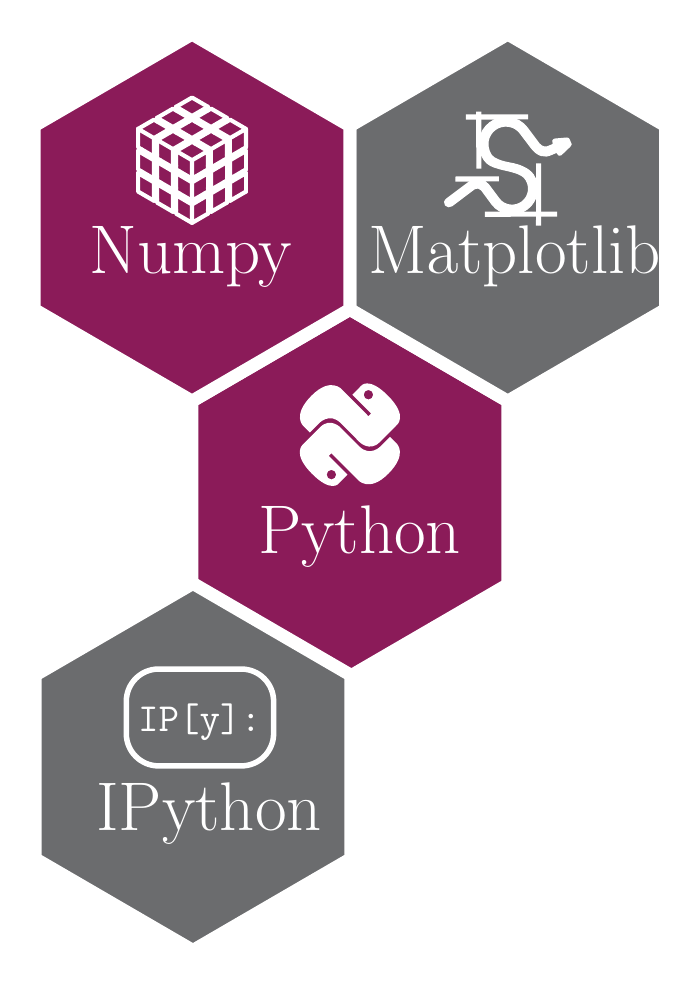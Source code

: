\begin{tikzpicture}[y=0.80pt, x=0.80pt, yscale=-1.0, xscale=1.0, inner sep=0pt, outer sep=0pt]
  \definecolor{red}{RGB}{221,42,43}
  \definecolor{green}{RGB}{132,184,24}
  \definecolor{blue}{RGB}{0,72,112}
  \definecolor{orange}{RGB}{192,128,64}
  \definecolor{gray}{RGB}{107,108,110}
  \definecolor{violet}{HTML}{8B1B59}
  \colorlet{blue}{violet}
  %% Python
  \path[draw=white,fill=blue,line join=miter,line cap=butt,miter
    limit=4.00,line width=4.663pt] (365.304,537.268) -- (365.304,454.387) --
    (436.619,412.947) -- (507.934,454.387) -- (507.934,537.268) --
    (436.619,578.708) -- cycle;
  \begin{scope}[cm={{0.581,0.0,0.0,0.585,(268.025,213.409)}}]
    \begin{scope}[cm={{0.931,0.0,0.0,0.931,(50.054,93.185)}},fill=white]
      \path[color=white,fill=white,nonzero rule,line width=0.800pt]
        (289.744,337.921) .. controls (273.389,321.566) and (267.318,329.68) ..
        (267.318,329.68) -- (259.989,337.046) -- (275.596,352.652) --
        (273.389,354.859) -- (251.583,333.053) .. controls (251.583,333.053) and
        (242.305,321.401) .. (225.803,337.902) .. controls (209.301,354.405) and
        (219.021,362.954) .. (219.021,362.954) -- (224.472,368.405) --
        (232.13,360.748) .. controls (232.13,360.748) and (240.97,351.319) ..
        (250.253,360.602) .. controls (259.535,369.884) and (265.732,376.081) ..
        (265.732,376.081) .. controls (265.732,376.081) and (274.288,384.918) ..
        (282.834,376.373) .. controls (291.38,367.827) and (296.964,362.243) ..
        (296.964,362.243) .. controls (296.964,362.243) and (306.835,355.012) ..
        (289.744,337.921) -- cycle(276.197,334.256) .. controls
        (277.75,335.809) and (277.75,338.319) .. (276.197,339.872) .. controls
        (274.644,341.424) and (272.134,341.424) .. (270.582,339.872) .. controls
        (269.029,338.319) and (269.029,335.809) .. (270.582,334.256) .. controls
        (272.134,332.703) and (274.644,332.703) .. (276.197,334.256) -- cycle;
      \path[color=white,fill=white,nonzero rule,line width=0.800pt]
        (226.12,402.473) .. controls (242.475,418.828) and (248.546,410.714) ..
        (248.546,410.714) -- (255.875,403.349) -- (240.269,387.742) --
        (242.475,385.536) -- (264.281,407.341) .. controls (264.281,407.341) and
        (273.559,418.994) .. (290.061,402.492) .. controls (306.563,385.99) and
        (296.844,377.44) .. (296.844,377.44) -- (291.392,371.989) --
        (283.735,379.647) .. controls (283.735,379.647) and (274.894,389.075) ..
        (265.611,379.792) .. controls (256.329,370.51) and (250.132,364.313) ..
        (250.132,364.313) .. controls (250.132,364.313) and (241.576,355.476) ..
        (233.03,364.021) .. controls (224.485,372.567) and (218.9,378.151) ..
        (218.9,378.151) .. controls (218.9,378.151) and (209.029,385.382) ..
        (226.12,402.473) -- cycle(239.667,406.138) .. controls
        (238.114,404.585) and (238.114,402.075) .. (239.667,400.522) .. controls
        (241.22,398.97) and (243.73,398.97) .. (245.282,400.522) .. controls
        (246.835,402.075) and (246.835,404.585) .. (245.282,406.138) .. controls
        (243.73,407.691) and (241.22,407.691) .. (239.667,406.138) -- cycle;
    \end{scope}
    \begin{scope}[xshift=-2cm]
      \path[white] (289.9,540.238) node[above right] (text6352-3-3-9)
           {\Huge Python};
    \end{scope}
  \end{scope}

  %% Matplotlib
  \path[draw=white,fill=gray,line join=miter,line cap=butt,miter
    limit=4.00,line width=4.663pt] (436.619,412.947) -- (436.619,330.066) --
    (507.934,288.625) -- (579.25,330.066) -- (579.25,412.947) --
    (507.934,454.387) -- cycle;
  \begin{scope}[xshift=-1.8cm]
    \path[white] (508.905,402.822) node[above right] (text6352-9-2-8) {\Huge Matplotlib};
  \end{scope}
  \begin{scope}[cm={{0.503,0.0,0.0,0.506,(483.116,127.448)}}]
    \path[draw=white,fill=white,even odd rule] (72.138,443.935) .. controls
      (67.905,438.132) and (59.499,435.12) .. (52.193,433.761) .. controls
      (44.887,432.403) and (41.814,431.499) .. (37.112,428.941) .. controls
      (33.444,426.946) and (30.8,420.099) .. (31.624,414.431) .. controls
      (32.904,405.651) and (41.086,399.53) .. (49.901,400.764) .. controls
      (54.303,401.388) and (58.035,403.724) .. (60.496,407.013) --
      (70.256,419.866) .. controls (75.835,427.067) and (82.106,429.21) ..
      (88.93,425.81) -- (92.37,424.343) .. controls (92.645,424.214) and
      (92.969,424.202) .. (93.282,424.317) .. controls (93.539,424.416) and
      (93.748,424.6) .. (93.871,424.817) -- (94.556,425.85) .. controls
      (94.746,426.162) and (95.031,426.414) .. (95.402,426.555) .. controls
      (96.029,426.793) and (96.704,426.651) .. (97.179,426.241) --
      (105.104,418.749) .. controls (106.492,417.558) and (106.083,416.465) ..
      (106.083,416.465) -- (104.173,412.104) .. controls (104.173,412.104) and
      (103.65,411.059) .. (101.844,411.3) -- (91.22,412.278) .. controls
      (90.602,412.366) and (90.051,412.779) .. (89.814,413.407) .. controls
      (89.671,413.774) and (89.662,414.157) .. (89.766,414.505) --
      (90.146,415.731) .. controls (90.222,415.986) and (90.222,416.272) ..
      (90.118,416.534) .. controls (89.994,416.858) and (89.747,417.087) ..
      (89.453,417.208) -- (86.45,418.482) .. controls (83.304,420.328) and
      (79.731,419.149) .. (77.346,416.224) -- (74.618,412.593) --
      (66.855,402.264) .. controls (63.167,397.363) and (57.608,393.867) ..
      (51.041,392.948) .. controls (37.894,391.102) and (25.692,400.228) ..
      (23.782,413.331) .. controls (22.817,419.935) and (24.792,426.183) ..
      (28.396,431.201) .. controls (31.014,434.848) and (35.812,436.931) ..
      (38.407,437.582) .. controls (44.895,439.902) and (50.508,440.225) ..
      (56.657,442.411) .. controls (58.038,442.912) and (61.219,444.087) ..
      (63.804,446.207) -- (63.804,446.207) .. controls (66.892,449.355) and
      (68.527,453.851) .. (67.833,458.566) .. controls (66.664,466.606) and
      (59.176,472.208) .. (51.108,471.074) .. controls (47.067,470.512) and
      (43.655,468.365) .. (41.396,465.358) -- (32.073,452.956) .. controls
      (30.173,450.428) and (27.298,448.621) .. (23.901,448.135) .. controls
      (20.508,447.659) and (17.225,448.602) .. (14.68,450.513) --
      (-4.931,465.183) .. controls (-10.982,469.26) and (-4.786,474.867) ..
      (-0.708,471.68) -- (19.381,456.585) .. controls (20.301,455.957) and
      (21.441,455.671) .. (22.624,455.833) .. controls (23.884,456.014) and
      (24.955,456.677) .. (25.658,457.614) -- (35.52,470.899) .. controls
      (38.993,475.171) and (44.04,478.196) .. (49.948,479.028) .. controls
      (62.378,480.772) and (73.915,472.141) .. (75.721,459.748) .. controls
      (76.556,453.981) and (75.15,448.412) .. (72.138,443.935);
    \path[draw=white,fill=white,line join=miter,line cap=butt,miter
      limit=4.00,line width=1.848pt] (23.205,387.635) -- (23.361,438.493);
    \path[draw=white,fill=white,line join=miter,line cap=butt,miter
      limit=4.00,line width=1.848pt] (67.531,392.379) -- (11.644,392.534);
    \path[draw=white,fill=white,line join=miter,line cap=butt,miter
      limit=4.00,line width=1.848pt] (93.66,479.164) -- (28.649,479.32);
    \path[draw=white,fill=white,line join=miter,line cap=butt,miter
      limit=4.00,line width=1.848pt] (77.006,434.001) -- (76.951,489.438);
    \path[draw=white,fill=white,line join=miter,line cap=butt,miter
      limit=4.00,line width=1.848pt] (41.247,447.747) -- (2.209,447.903);
  \end{scope}

  %% Scikit
  %% \path[draw=white,fill=blue,line join=miter,line cap=butt,miter
  %%   limit=4.00,line width=4.663pt] (152.467,413.72) -- (152.467,330.839) --
  %%   (223.783,289.399) -- (295.098,330.839) -- (295.098,413.72) --
  %%   (223.783,455.161) -- cycle;
  %% \begin{scope}[cm={{0.581,0.0,0.0,0.585,(268.025,211.62)}}]
  %%     \path[color=black,draw=white,line join=miter,line cap=butt,miter
  %%       limit=4.00,line width=2.000pt] (-95.046,183.101) .. controls
  %%       (-96.018,183.52) and (-96.931,184.015) .. (-97.87,184.472) --
  %%       (-97.936,184.495) -- (-95.777,198.087) .. controls (-99.284,200.299) and
  %%       (-102.352,203.038) .. (-104.874,206.178) -- (-118.031,202.322) ..
  %%       controls (-120.092,205.525) and (-121.768,209.003) .. (-123.056,212.585)
  %%       -- (-112.025,220.646) .. controls (-113.046,224.807) and
  %%       (-113.349,229.253) .. (-112.857,233.639) .. controls (-112.851,233.658)
  %%       and (-112.835,233.703) .. (-112.833,233.706) -- (-124.827,240.187) ..
  %%       controls (-124.391,242.165) and (-123.803,244.161) .. (-123.112,246.12)
  %%       .. controls (-122.547,247.723) and (-121.946,249.289) ..
  %%       (-121.239,250.796) -- (-107.737,248.593) .. controls (-105.28,252.685)
  %%       and (-102.112,256.2) .. (-98.437,258.992) -- (-102.339,272.015) ..
  %%       controls (-99.23,273.939) and (-95.87,275.504) .. (-92.418,276.711) --
  %%       (-84.314,265.589) .. controls (-79.736,266.656) and (-74.974,266.857) ..
  %%       (-70.161,266.087) -- (-63.703,278.014) .. controls (-62.233,277.642) and
  %%       (-60.77,277.131) .. (-59.311,276.617) .. controls (-57.252,275.891) and
  %%       (-55.313,275.12) .. (-53.413,274.162) -- (-55.553,260.413) .. controls
  %%       (-51.635,257.831) and (-48.254,254.555) .. (-45.629,250.829) --
  %%       (-32.696,254.688) .. controls (-30.827,251.476) and (-29.306,248.005) ..
  %%       (-28.186,244.457) -- (-39.489,236.266) .. controls (-38.695,232.05) and
  %%       (-38.652,227.691) .. (-39.396,223.308) -- (-27.468,216.85) .. controls
  %%       (-27.822,215.493) and (-28.25,214.206) .. (-28.725,212.859) .. controls
  %%       (-29.549,210.518) and (-30.63,208.319) .. (-31.753,206.186) --
  %%       (-45.412,208.369) .. controls (-47.726,205.01) and (-50.597,202.126) ..
  %%       (-53.785,199.747) -- (-49.883,186.724) .. controls (-53.233,184.686) and
  %%       (-56.836,182.982) .. (-60.57,181.773) -- (-68.828,193.1) .. controls
  %%       (-72.612,192.351) and (-76.483,192.117) .. (-80.426,192.602) --
  %%       (-86.907,180.608) .. controls (-88.808,181.037) and (-90.69,181.566) ..
  %%       (-92.573,182.229) .. controls (-93.082,182.408) and (-93.611,182.578) ..
  %%       (-94.11,182.771) .. controls (-94.353,182.867) and (-94.605,182.928) ..
  %%       (-94.846,183.03) .. controls (-94.91,183.058) and (-94.981,183.073) ..
  %%       (-95.046,183.101) -- cycle;
  %%     \begin{scope}[cm={{0.646,0.0,0.0,0.646,(-242.647,-9.656)}},fill=white]
  %%       \path[color=black,fill=white,nonzero rule,line width=0.800pt]
  %%         (289.744,337.921) .. controls (273.389,321.566) and (267.318,329.68) ..
  %%         (267.318,329.68) -- (259.989,337.046) -- (275.596,352.652) --
  %%         (273.389,354.859) -- (251.583,333.053) .. controls (251.583,333.053) and
  %%         (242.305,321.401) .. (225.803,337.902) .. controls (209.301,354.405) and
  %%         (219.021,362.954) .. (219.021,362.954) -- (224.472,368.405) --
  %%         (232.13,360.748) .. controls (232.13,360.748) and (240.97,351.319) ..
  %%         (250.253,360.602) .. controls (259.535,369.884) and (265.732,376.081) ..
  %%         (265.732,376.081) .. controls (265.732,376.081) and (274.288,384.918) ..
  %%         (282.834,376.373) .. controls (291.38,367.827) and (296.964,362.243) ..
  %%         (296.964,362.243) .. controls (296.964,362.243) and (306.835,355.012) ..
  %%         (289.744,337.921) -- cycle(276.197,334.256) .. controls
  %%         (277.75,335.809) and (277.75,338.319) .. (276.197,339.872) .. controls
  %%         (274.644,341.424) and (272.134,341.424) .. (270.582,339.872) .. controls
  %%         (269.029,338.319) and (269.029,335.809) .. (270.582,334.256) .. controls
  %%         (272.134,332.703) and (274.644,332.703) .. (276.197,334.256) -- cycle;
  %%       \path[color=black,fill=white,nonzero rule,line width=0.800pt]
  %%         (226.12,402.473) .. controls (242.475,418.828) and (248.546,410.714) ..
  %%         (248.546,410.714) -- (255.875,403.349) -- (240.269,387.742) --
  %%         (242.475,385.536) -- (264.281,407.341) .. controls (264.281,407.341) and
  %%         (273.559,418.994) .. (290.061,402.492) .. controls (306.563,385.99) and
  %%         (296.844,377.44) .. (296.844,377.44) -- (291.392,371.989) --
  %%         (283.735,379.647) .. controls (283.735,379.647) and (274.894,389.075) ..
  %%         (265.611,379.792) .. controls (256.329,370.51) and (250.132,364.313) ..
  %%         (250.132,364.313) .. controls (250.132,364.313) and (241.576,355.476) ..
  %%         (233.03,364.021) .. controls (224.485,372.567) and (218.9,378.151) ..
  %%         (218.9,378.151) .. controls (218.9,378.151) and (209.029,385.382) ..
  %%         (226.12,402.473) -- cycle(239.667,406.138) .. controls
  %%         (238.114,404.585) and (238.114,402.075) .. (239.667,400.522) .. controls
  %%         (241.22,398.97) and (243.73,398.97) .. (245.282,400.522) .. controls
  %%         (246.835,402.075) and (246.835,404.585) .. (245.282,406.138) .. controls
  %%         (243.73,407.691) and (241.22,407.691) .. (239.667,406.138) -- cycle;
  %%     \end{scope}
  %%   \path[fill=black] (-75.029,334.787) node[above right] (text6352-5-4-1)
  %%     {SciKits};
  %% \end{scope}

  %% Numpy
  \path[draw=white,fill=blue,line join=miter,line cap=butt,miter
    limit=4.00,line width=4.663pt] (293.988,412.947) -- (293.988,330.066) --
    (365.304,288.625) -- (436.619,330.066) -- (436.619,412.947) --
    (365.304,454.387) -- cycle;
  \begin{scope}[xshift=-1.3cm]
    \path[white] (365.138,402.822) node[above right] (text6352-2-9-62) {\Huge Numpy};
  \end{scope}
  \begin{scope}[cm={{0.467,0.0,0.0,0.47,(369.601,91.054)}},draw=white,miter limit=4.00,line width=1.493pt]
    \begin{scope}[shift={(-73.646,-7.087)},draw=white,miter limit=4.00,line width=1.493pt]
      \path[draw=white,line join=round,line cap=round,miter limit=4.00,line
        width=1.493pt] (30.686,529.134) -- (46.029,520.276) -- (61.372,529.134);
      \path[draw=white,line join=round,line cap=round,miter limit=4.00,line
        width=1.493pt] (30.686,529.134) -- (46.029,537.992) -- (61.372,529.134)
        -- (61.372,532.677);
      \path[draw=white,line join=round,line cap=round,miter limit=4.00,line
        width=1.493pt] (30.686,529.134) -- (30.686,546.85) -- (46.029,555.709);
      \path[draw=white,line join=round,line cap=round,miter limit=4.00,line
        width=1.493pt] (46.029,537.992) -- (46.029,555.709) -- (49.097,553.937);
    \end{scope}
    \begin{scope}[shift={(-92.058,-17.717)},draw=white,miter limit=4.00,line width=1.493pt]
      \path[draw=white,line join=round,line cap=round,miter limit=4.00,line
        width=1.493pt] (30.686,529.134) -- (46.029,520.276) -- (61.372,529.134);
      \path[draw=white,line join=round,line cap=round,miter limit=4.00,line
        width=1.493pt] (30.686,529.134) -- (46.029,537.992) -- (61.372,529.134)
        -- (61.372,532.677);
      \path[draw=white,line join=round,line cap=round,miter limit=4.00,line
        width=1.493pt] (30.686,529.134) -- (30.686,546.85) -- (46.029,555.709);
      \path[draw=white,line join=round,line cap=round,miter limit=4.00,line
        width=1.493pt] (46.029,537.992) -- (46.029,555.709) -- (49.097,553.937);
    \end{scope}
    \path[draw=white,line join=round,line cap=round,miter limit=4.00,line
      width=1.493pt] (-24.549,532.677) -- (-9.206,523.819) -- (6.137,532.677);
    \path[draw=white,line join=round,line cap=round,miter limit=4.00,line
      width=1.493pt] (-24.549,532.677) -- (-9.206,541.535) -- (6.137,532.677)
      -- (6.137,550.394);
    \path[draw=white,line join=round,line cap=round,miter limit=4.00,line
      width=1.493pt] (-24.549,532.677) -- (-24.549,550.394) --
      (-9.206,559.252);
    \path[draw=white,line join=round,line cap=round,miter limit=4.00,line
      width=1.493pt] (-9.206,541.535) -- (-9.206,559.252) -- (6.137,550.394);
    \begin{scope}[shift={(-58.303,15.945)},draw=white,miter limit=4.00,line width=1.493pt]
      \begin{scope}[shift={(-15.343,-44.291)},draw=white,miter limit=4.00,line width=1.493pt]
        \path[draw=white,line join=round,line cap=round,miter limit=4.00,line
          width=1.493pt] (30.686,529.134) -- (46.029,520.276) -- (61.372,529.134);
        \path[draw=white,line join=round,line cap=round,miter limit=4.00,line
          width=1.493pt] (30.686,529.134) -- (46.029,537.992) -- (61.372,529.134)
          -- (61.372,532.677);
        \path[draw=white,line join=round,line cap=round,miter limit=4.00,line
          width=1.493pt] (30.686,529.134) -- (30.686,532.677);
        \path[draw=white,line join=round,line cap=round,miter limit=4.00,line
          width=1.493pt] (46.029,537.992) -- (46.029,541.535);
      \end{scope}
    \end{scope}
    \begin{scope}[shift={(-39.892,26.575)},draw=white,miter limit=4.00,line width=1.493pt]
      \begin{scope}[shift={(-15.343,-44.291)},draw=white,miter limit=4.00,line width=1.493pt]
        \path[draw=white,line join=round,line cap=round,miter limit=4.00,line
          width=1.493pt] (30.686,529.134) -- (46.029,520.276) -- (61.372,529.134);
        \path[draw=white,line join=round,line cap=round,miter limit=4.00,line
          width=1.493pt] (30.686,529.134) -- (46.029,537.992) -- (61.372,529.134)
          -- (61.372,532.677);
        \path[draw=white,line join=round,line cap=round,miter limit=4.00,line
          width=1.493pt] (30.686,529.134) -- (30.686,532.677);
        \path[draw=white,line join=round,line cap=round,miter limit=4.00,line
          width=1.493pt] (46.029,537.992) -- (46.029,541.535);
      \end{scope}
    \end{scope}
    \begin{scope}[draw=white,miter limit=4.00,line width=1.493pt]
      \begin{scope}[shift={(-21.48,37.205)},draw=white,miter limit=4.00,line width=1.493pt]
        \begin{scope}[shift={(-15.343,-44.291)},draw=white,miter limit=4.00,line width=1.493pt]
          \path[draw=white,line join=round,line cap=round,miter limit=4.00,line
            width=1.493pt] (30.686,529.134) -- (46.029,520.276) -- (61.372,529.134);
          \path[draw=white,line join=round,line cap=round,miter limit=4.00,line
            width=1.493pt] (30.686,529.134) -- (46.029,537.992) -- (61.372,529.134)
            -- (61.372,546.85);
          \path[draw=white,line join=round,line cap=round,miter limit=4.00,line
            width=1.493pt] (30.686,529.134) -- (30.686,532.677);
          \path[draw=white,line join=round,line cap=round,miter limit=4.00,line
            width=1.493pt] (46.029,537.992) -- (46.029,555.709);
        \end{scope}
      \end{scope}
      \path[draw=white,line join=round,line cap=round,miter limit=4.00,line
        width=1.493pt] (9.206,548.622) -- (24.549,539.764);
      \path[draw=white,line join=round,line cap=round,miter limit=4.00,line
        width=1.493pt] (9.206,548.622) -- (6.137,546.85);
    \end{scope}
    \begin{scope}[shift={(-39.892,5.315)},draw=white,miter limit=4.00,line width=1.493pt]
      \begin{scope}[shift={(-15.343,-44.291)},draw=white,miter limit=4.00,line width=1.493pt]
        \path[draw=white,line join=round,line cap=round,miter limit=4.00,line
          width=1.493pt] (30.686,529.134) -- (46.029,520.276) -- (61.372,529.134);
        \path[draw=white,line join=round,line cap=round,miter limit=4.00,line
          width=1.493pt] (30.686,529.134) -- (46.029,537.992) -- (61.372,529.134)
          -- (61.372,532.677);
        \path[draw=white,line join=round,line cap=round,miter limit=4.00,line
          width=1.493pt] (30.686,529.134) -- (30.686,532.677);
        \path[draw=white,line join=round,line cap=round,miter limit=4.00,line
          width=1.493pt] (46.029,537.992) -- (46.029,541.535);
      \end{scope}
    \end{scope}
    \begin{scope}[shift={(-21.48,15.945)},draw=white,miter limit=4.00,line width=1.493pt]
      \begin{scope}[shift={(-15.343,-44.291)},draw=white,miter limit=4.00,line width=1.493pt]
        \path[draw=white,line join=round,line cap=round,miter limit=4.00,line
          width=1.493pt] (30.686,529.134) -- (46.029,520.276) -- (61.372,529.134);
        \path[draw=white,line join=round,line cap=round,miter limit=4.00,line
          width=1.493pt] (30.686,529.134) -- (46.029,537.992) -- (61.372,529.134)
          -- (61.372,532.677);
        \path[draw=white,line join=round,line cap=round,miter limit=4.00,line
          width=1.493pt] (30.686,529.134) -- (30.686,532.677);
        \path[draw=white,line join=round,line cap=round,miter limit=4.00,line
          width=1.493pt] (46.029,537.992) -- (46.029,541.535);
      \end{scope}
    \end{scope}
    \begin{scope}[shift={(18.412,-10.63)},draw=white,miter limit=4.00,line width=1.493pt]
      \begin{scope}[shift={(-21.48,37.205)},draw=white,miter limit=4.00,line width=1.493pt]
        \begin{scope}[shift={(-15.343,-44.291)},draw=white,miter limit=4.00,line width=1.493pt]
          \path[draw=white,line join=round,line cap=round,miter limit=4.00,line
            width=1.493pt] (30.686,529.134) -- (46.029,520.276) -- (61.372,529.134);
          \path[draw=white,line join=round,line cap=round,miter limit=4.00,line
            width=1.493pt] (30.686,529.134) -- (46.029,537.992) -- (61.372,529.134)
            -- (61.372,546.85);
          \path[draw=white,line join=round,line cap=round,miter limit=4.00,line
            width=1.493pt] (30.686,529.134) -- (30.686,532.677);
          \path[draw=white,line join=round,line cap=round,miter limit=4.00,line
            width=1.493pt] (46.029,537.992) -- (46.029,555.709);
        \end{scope}
      \end{scope}
      \path[draw=white,line join=round,line cap=round,miter limit=4.00,line
        width=1.493pt] (9.206,548.622) -- (24.549,539.764);
      \path[draw=white,line join=round,line cap=round,miter limit=4.00,line
        width=1.493pt] (9.206,548.622) -- (6.137,546.85);
    \end{scope}
    \begin{scope}[shift={(-92.058,3.543)},draw=white,miter limit=4.00,line width=1.493pt]
      \path[draw=white,line join=round,line cap=round,miter limit=4.00,line
        width=1.493pt] (30.686,529.134) -- (33.755,527.362);
      \path[draw=white,line join=round,line cap=round,miter limit=4.00,line
        width=1.493pt] (30.686,529.134) -- (46.029,537.992) -- (49.097,536.221);
      \path[draw=white,line join=round,line cap=round,miter limit=4.00,line
        width=1.493pt] (30.686,529.134) -- (30.686,546.85) -- (46.029,555.709);
      \path[draw=white,line join=round,line cap=round,miter limit=4.00,line
        width=1.493pt] (46.029,537.992) -- (46.029,555.709) -- (49.097,553.937);
    \end{scope}
    \begin{scope}[shift={(-73.646,14.173)},draw=white,miter limit=4.00,line width=1.493pt]
      \path[draw=white,line join=round,line cap=round,miter limit=4.00,line
        width=1.493pt] (30.686,529.134) -- (33.755,527.362);
      \path[draw=white,line join=round,line cap=round,miter limit=4.00,line
        width=1.493pt] (30.686,529.134) -- (46.029,537.992) -- (49.097,536.221);
      \path[draw=white,line join=round,line cap=round,miter limit=4.00,line
        width=1.493pt] (30.686,529.134) -- (30.686,546.85) -- (46.029,555.709);
      \path[draw=white,line join=round,line cap=round,miter limit=4.00,line
        width=1.493pt] (46.029,537.992) -- (46.029,555.709) -- (49.097,553.937);
    \end{scope}
    \begin{scope}[draw=white,miter limit=4.00,line width=1.493pt]
      \begin{scope}[shift={(-55.235,24.803)},draw=white,miter limit=4.00,line width=1.493pt]
        \path[draw=white,line join=round,line cap=round,miter limit=4.00,line
          width=1.493pt] (30.686,529.134) -- (33.755,527.362);
        \path[draw=white,line join=round,line cap=round,miter limit=4.00,line
          width=1.493pt] (30.686,529.134) -- (46.029,537.992) -- (61.372,529.134);
        \path[draw=white,line join=round,line cap=round,miter limit=4.00,line
          width=1.493pt] (30.686,529.134) -- (30.686,546.85) -- (46.029,555.709);
        \path[draw=white,line join=round,line cap=round,miter limit=4.00,line
          width=1.493pt] (46.029,537.992) -- (46.029,555.709) -- (61.372,546.85);
      \end{scope}
      \path[draw=white,line join=round,line cap=round,miter limit=4.00,line
        width=1.493pt] (6.137,553.937) -- (6.137,571.654);
      \path[draw=white,line join=round,line cap=round,miter limit=4.00,line
        width=1.493pt] (6.137,553.937) -- (3.069,552.165);
    \end{scope}
    \begin{scope}[shift={(18.412,-10.63)},draw=white,miter limit=4.00,line width=1.493pt]
      \begin{scope}[shift={(-55.235,24.803)},draw=white,miter limit=4.00,line width=1.493pt]
        \path[draw=white,line join=round,line cap=round,miter limit=4.00,line
          width=1.493pt] (42.96,536.221) -- (46.029,537.992) -- (61.372,529.134);
        \path[draw=white,line join=round,line cap=round,miter limit=4.00,line
          width=1.493pt] (42.96,553.937) -- (46.029,555.709);
        \path[draw=white,line join=round,line cap=round,miter limit=4.00,line
          width=1.493pt] (46.029,537.992) -- (46.029,555.709) -- (61.372,546.85);
      \end{scope}
      \path[draw=white,line join=round,line cap=round,miter limit=4.00,line
        width=1.493pt] (6.137,553.937) -- (6.137,571.654);
      \path[draw=white,line join=round,line cap=round,miter limit=4.00,line
        width=1.493pt] (6.137,553.937) -- (3.069,552.165);
    \end{scope}
    \begin{scope}[shift={(36.823,-21.26)},draw=white,miter limit=4.00,line width=1.493pt]
      \begin{scope}[shift={(-55.235,24.803)},draw=white,miter limit=4.00,line width=1.493pt]
        \path[draw=white,line join=round,line cap=round,miter limit=4.00,line
          width=1.493pt] (42.96,536.221) -- (46.029,537.992) -- (61.372,529.134);
        \path[draw=white,line join=round,line cap=round,miter limit=4.00,line
          width=1.493pt] (42.96,553.937) -- (46.029,555.709);
        \path[draw=white,line join=round,line cap=round,miter limit=4.00,line
          width=1.493pt] (46.029,537.992) -- (46.029,555.709) -- (61.372,546.85);
      \end{scope}
      \path[draw=white,line join=round,line cap=round,miter limit=4.00,line
        width=1.493pt] (6.137,553.937) -- (6.137,571.654);
      \path[draw=white,line join=round,line cap=round,miter limit=4.00,line
        width=1.493pt] (6.137,553.937) -- (3.069,552.165);
    \end{scope}
    \begin{scope}[shift={(-92.058,24.803)},draw=white,miter limit=4.00,line width=1.493pt]
      \path[draw=white,line join=round,line cap=round,miter limit=4.00,line
        width=1.493pt] (30.686,529.134) -- (33.755,527.362);
      \path[draw=white,line join=round,line cap=round,miter limit=4.00,line
        width=1.493pt] (30.686,529.134) -- (46.029,537.992) -- (49.097,536.221);
      \path[draw=white,line join=round,line cap=round,miter limit=4.00,line
        width=1.493pt] (30.686,529.134) -- (30.686,546.85) -- (46.029,555.709);
      \path[draw=white,line join=round,line cap=round,miter limit=4.00,line
        width=1.493pt] (46.029,537.992) -- (46.029,555.709) -- (49.097,553.937);
    \end{scope}
    \begin{scope}[shift={(-73.646,35.433)},draw=white,miter limit=4.00,line width=1.493pt]
      \path[draw=white,line join=round,line cap=round,miter limit=4.00,line
        width=1.493pt] (30.686,529.134) -- (33.755,527.362);
      \path[draw=white,line join=round,line cap=round,miter limit=4.00,line
        width=1.493pt] (30.686,529.134) -- (46.029,537.992) -- (49.097,536.221);
      \path[draw=white,line join=round,line cap=round,miter limit=4.00,line
        width=1.493pt] (30.686,529.134) -- (30.686,546.85) -- (46.029,555.709);
      \path[draw=white,line join=round,line cap=round,miter limit=4.00,line
        width=1.493pt] (46.029,537.992) -- (46.029,555.709) -- (49.097,553.937);
    \end{scope}
    \begin{scope}[shift={(0,21.26)},draw=white,miter limit=4.00,line width=1.493pt]
      \begin{scope}[shift={(-55.235,24.803)},draw=white,miter limit=4.00,line width=1.493pt]
        \path[draw=white,line join=round,line cap=round,miter limit=4.00,line
          width=1.493pt] (30.686,529.134) -- (33.755,527.362);
        \path[draw=white,line join=round,line cap=round,miter limit=4.00,line
          width=1.493pt] (30.686,529.134) -- (46.029,537.992) -- (61.372,529.134);
        \path[draw=white,line join=round,line cap=round,miter limit=4.00,line
          width=1.493pt] (30.686,529.134) -- (30.686,546.85) -- (46.029,555.709);
        \path[draw=white,line join=round,line cap=round,miter limit=4.00,line
          width=1.493pt] (46.029,537.992) -- (46.029,555.709) -- (61.372,546.85);
      \end{scope}
      \path[draw=white,line join=round,line cap=round,miter limit=4.00,line
        width=1.493pt] (6.137,553.937) -- (6.137,571.654);
      \path[draw=white,line join=round,line cap=round,miter limit=4.00,line
        width=1.493pt] (6.137,553.937) -- (3.069,552.165);
    \end{scope}
    \begin{scope}[shift={(18.412,10.63)},draw=white,miter limit=4.00,line width=1.493pt]
      \begin{scope}[shift={(-55.235,24.803)},draw=white,miter limit=4.00,line width=1.493pt]
        \path[draw=white,line join=round,line cap=round,miter limit=4.00,line
          width=1.493pt] (42.96,536.221) -- (46.029,537.992) -- (61.372,529.134);
        \path[draw=white,line join=round,line cap=round,miter limit=4.00,line
          width=1.493pt] (42.96,553.937) -- (46.029,555.709);
        \path[draw=white,line join=round,line cap=round,miter limit=4.00,line
          width=1.493pt] (46.029,537.992) -- (46.029,555.709) -- (61.372,546.85);
      \end{scope}
      \path[draw=white,line join=round,line cap=round,miter limit=4.00,line
        width=1.493pt] (6.137,553.937) -- (6.137,571.654);
      \path[draw=white,line join=round,line cap=round,miter limit=4.00,line
        width=1.493pt] (6.137,553.937) -- (3.069,552.165);
    \end{scope}
    \begin{scope}[shift={(36.823,0)},draw=white,miter limit=4.00,line width=1.493pt]
      \begin{scope}[shift={(-55.235,24.803)},draw=white,miter limit=4.00,line width=1.493pt]
        \path[draw=white,line join=round,line cap=round,miter limit=4.00,line
          width=1.493pt] (42.96,536.221) -- (46.029,537.992) -- (61.372,529.134);
        \path[draw=white,line join=round,line cap=round,miter limit=4.00,line
          width=1.493pt] (42.96,553.937) -- (46.029,555.709);
        \path[draw=white,line join=round,line cap=round,miter limit=4.00,line
          width=1.493pt] (46.029,537.992) -- (46.029,555.709) -- (61.372,546.85);
      \end{scope}
      \path[draw=white,line join=round,line cap=round,miter limit=4.00,line
        width=1.493pt] (6.137,553.937) -- (6.137,571.654);
      \path[draw=white,line join=round,line cap=round,miter limit=4.00,line
        width=1.493pt] (6.137,553.937) -- (3.069,552.165);
    \end{scope}
  \end{scope}


  %% Scipy
  %% \path[draw=white,fill=blue,line join=miter,line cap=butt,miter
  %%   limit=4.00,line width=4.663pt] (223.453,537.595) -- (223.453,454.714) --
  %%   (294.769,413.274) -- (366.084,454.714) -- (366.084,537.595) --
  %%   (294.769,579.035) -- cycle;
  %% \begin{scope}[cm={{0.581,0.0,0.0,0.585,(197.49,336.196)}}]
  %%   \path[fill=white,even odd rule] (180.531,231.149) .. controls
  %%     (177.753,227.35) and (173.508,225.765) .. (167.441,224.488) --
  %%     (161.799,223.158) -- (157.544,221.333) .. controls (155.307,219.752) and
  %%     (153.401,215.543) .. (153.942,211.833) .. controls (154.782,206.084) and
  %%     (160.152,202.077) .. (165.937,202.884) .. controls (168.826,203.293) and
  %%     (171.275,204.822) .. (172.891,206.976) -- (179.296,215.391) .. controls
  %%     (182.957,220.105) and (187.073,221.509) .. (191.551,219.282) --
  %%     (193.809,218.322) .. controls (193.99,218.238) and (194.202,218.23) ..
  %%     (194.407,218.305) .. controls (194.576,218.37) and (194.713,218.49) ..
  %%     (194.794,218.632) -- (195.243,219.309) .. controls (195.368,219.513) and
  %%     (195.555,219.678) .. (195.798,219.77) .. controls (196.21,219.926) and
  %%     (196.653,219.833) .. (196.965,219.565) -- (202.166,214.659) .. controls
  %%     (203.077,213.88) and (202.808,213.164) .. (202.808,213.164) --
  %%     (201.555,210.309) .. controls (201.555,210.309) and (201.212,209.625) ..
  %%     (200.027,209.782) -- (193.054,210.423) .. controls (192.649,210.481) and
  %%     (192.287,210.75) .. (192.131,211.162) .. controls (192.038,211.402) and
  %%     (192.031,211.653) .. (192.1,211.881) -- (192.35,212.684) .. controls
  %%     (192.399,212.851) and (192.399,213.038) .. (192.331,213.209) .. controls
  %%     (192.25,213.421) and (192.088,213.571) .. (191.894,213.65) --
  %%     (189.924,214.485) .. controls (187.859,215.693) and (185.514,214.921) ..
  %%     (183.949,213.007) -- (182.159,210.629) -- (177.064,203.867) .. controls
  %%     (174.644,200.658) and (170.995,198.369) .. (166.686,197.767) .. controls
  %%     (158.057,196.559) and (150.049,202.534) .. (148.796,211.112) .. controls
  %%     (148.162,215.436) and (149.458,219.527) .. (151.823,222.812) .. controls
  %%     (153.542,225.2) and (156.691,226.564) .. (158.394,226.989) --
  %%     (162.865,228.267) -- (167.146,229.248) .. controls (167.734,229.388) and
  %%     (169.391,229.797) .. (170.371,230.151) .. controls (171.278,230.479) and
  %%     (173.365,231.249) .. (175.061,232.637) -- (175.061,232.637) .. controls
  %%     (177.088,234.697) and (178.161,237.641) .. (177.706,240.728) .. controls
  %%     (176.939,245.992) and (172.024,249.66) .. (166.729,248.917) .. controls
  %%     (164.077,248.549) and (161.838,247.144) .. (160.355,245.175) --
  %%     (154.237,237.055) .. controls (152.99,235.4) and (151.103,234.217) ..
  %%     (148.873,233.899) .. controls (146.647,233.587) and (144.492,234.205) ..
  %%     (142.822,235.456) -- (129.951,245.06) .. controls (126.739,239.363) and
  %%     (124.91,232.814) .. (124.91,225.848) .. controls (124.91,203.871) and
  %%     (143.1,186.05) .. (165.534,186.05) .. controls (182.239,186.05) and
  %%     (196.578,195.926) .. (202.821,210.04) -- (204.879,209.082) --
  %%     (206.27,205.281) -- (207.729,205.792) -- (206.476,209.191) --
  %%     (209.949,210.389) -- (209.426,211.812) -- (205.546,210.457) --
  %%     (203.407,211.441) .. controls (205.178,215.911) and (206.164,220.765) ..
  %%     (206.164,225.848) .. controls (206.164,247.826) and (187.971,265.644) ..
  %%     (165.535,265.644) .. controls (152.057,265.644) and (140.112,259.212) ..
  %%     (132.723,249.314) -- (145.908,239.431) .. controls (146.511,239.02) and
  %%     (147.259,238.833) .. (148.036,238.939) .. controls (148.862,239.057) and
  %%     (149.565,239.491) .. (150.027,240.105) -- (156.499,248.803) .. controls
  %%     (158.779,251.599) and (162.09,253.58) .. (165.968,254.125) .. controls
  %%     (174.126,255.266) and (181.697,249.616) .. (182.882,241.502) .. controls
  %%     (183.431,237.726) and (182.508,234.08) .. (180.531,231.149);
  %%   \path[fill=black] (166.549,330.263) node[above right] (text6352-91-9) {SciPy};
  %% \end{scope}

  \path[draw=white,fill=gray,line join=miter,line cap=butt,miter
    limit=4.00,line width=4.663pt] (294.404,661.058) -- (294.404,578.178) --
  (365.72,536.737) -- (437.035,578.178) -- (437.035,661.058) --
  (365.72,702.499) -- cycle;
  \begin{scope}[cm={{0.581,0.0,0.0,0.585,(268.025,211.62)}}, xshift=-6.8cm]
    \begin{scope}[xshift=-2.2cm]
      \path[white] (413.152,756.521) node[above right] (text6352-3-4-5-6)
           {\Huge IPython};
    \end{scope}
    \path[draw=white,miter limit=4.00,line width=2.000pt,rounded corners=0.41cm]
    (358.192,621.84) rectangle (472.713,696.621);
    \begin{scope}[xshift=-1.4cm, yshift=0.3cm]
      \path[white] (417.081,665.863) node[above right] (text4084-5-1-0)
           {\tt \Large IP[y]:};
    \end{scope}
  \end{scope}

  %% Cython
  %% \path[draw=white,fill=gray,line join=miter,line cap=butt,miter
  %%   limit=4.00,line width=4.663pt] (436.914,661.955) -- (436.914,579.074) --
  %%   (508.229,537.634) -- (579.545,579.074) -- (579.545,661.955) --
  %%   (508.229,703.396) -- cycle;
  %% \begin{scope}[shift={(108.614,236.391)}]
  %%   \path[xscale=0.997,yscale=1.003,fill=black] (258.414,416.994) node[above
  %%     right] (text6352-5-4-4-7) {Cython};
  %%   \begin{scope}[cm={{0.282,0.0,0.0,0.282,(227.874,329.664)}}]
  %%     \path[fill=white] (109.173,35.791) .. controls (104.094,35.815) and
  %%       (99.243,36.248) .. (94.975,37.003) .. controls (82.402,39.224) and
  %%       (80.119,43.874) .. (80.119,52.448) -- (80.119,63.772) --
  %%       (109.831,63.772) -- (109.831,67.547) -- (80.119,67.547) --
  %%       (68.968,67.547) .. controls (60.333,67.547) and (52.771,72.737) ..
  %%       (50.406,82.611) .. controls (47.678,93.928) and (47.557,100.991) ..
  %%       (50.406,112.808) .. controls (52.518,121.605) and (57.562,127.872) ..
  %%       (66.198,127.872) -- (76.413,127.872) -- (76.413,114.297) .. controls
  %%       (76.413,104.49) and (84.899,95.839) .. (94.975,95.839) --
  %%       (124.653,95.839) .. controls (132.914,95.839) and (139.509,89.037) ..
  %%       (139.509,80.741) -- (139.509,52.448) .. controls (139.509,44.396) and
  %%       (132.716,38.347) .. (124.653,37.003) .. controls (119.549,36.154) and
  %%       (114.253,35.767) .. (109.173,35.791) -- cycle(93.105,44.899) .. controls
  %%       (96.174,44.899) and (98.68,47.446) .. (98.68,50.578) .. controls
  %%       (98.68,53.699) and (96.174,56.223) .. (93.105,56.223) .. controls
  %%       (90.025,56.223) and (87.529,53.699) .. (87.529,50.578) .. controls
  %%       (87.529,47.446) and (90.025,44.899) .. (93.105,44.899) -- cycle;
  %%     \path[fill=white] (143.214,67.547) -- (143.214,80.741) .. controls
  %%       (143.214,90.97) and (134.542,99.579) .. (124.653,99.579) --
  %%       (94.975,99.579) .. controls (86.846,99.579) and (80.119,106.537) ..
  %%       (80.119,114.678) -- (80.119,142.971) .. controls (80.119,151.023) and
  %%       (87.121,155.759) .. (94.975,158.07) .. controls (104.38,160.835) and
  %%       (113.4,161.335) .. (124.653,158.07) .. controls (132.133,155.904) and
  %%       (139.509,151.545) .. (139.509,142.971) -- (139.509,131.647) --
  %%       (109.831,131.647) -- (109.831,127.872) -- (139.509,127.872) --
  %%       (154.365,127.872) .. controls (163.001,127.872) and (166.219,121.849) ..
  %%       (169.222,112.808) .. controls (172.324,103.501) and (172.192,94.55) ..
  %%       (169.222,82.611) .. controls (167.088,74.014) and (163.012,67.547) ..
  %%       (154.365,67.547) -- (143.214,67.547) -- cycle(126.523,139.196) ..
  %%       controls (129.603,139.196) and (132.098,141.72) .. (132.098,144.841) ..
  %%       controls (132.098,147.973) and (129.603,150.52) .. (126.523,150.52) ..
  %%       controls (123.454,150.52) and (120.947,147.973) .. (120.947,144.841) ..
  %%       controls (120.947,141.72) and (123.454,139.196) .. (126.523,139.196) --
  %%       cycle;
  %%     \path[fill=white] (107.594,0.0) .. controls (74.97,0.0) and
  %%       (48.573,9.593) .. (28.5,28.688) .. controls (9.502,46.687) and
  %%       (0.0,68.782) .. (0.0,95.062) .. controls (0.0,123.02) and
  %%       (8.764,146.294) .. (26.344,164.875) .. controls (45.729,185.68) and
  %%       (72.591,196.125) .. (107.062,196.125) .. controls (141.835,196.125) and
  %%       (169.083,185.68) .. (188.812,164.875) .. controls (194.094,159.4) and
  %%       (198.585,153.507) .. (202.312,147.219) -- (162.125,147.219) .. controls
  %%       (151.715,166.514) and (133.626,176.243) .. (107.844,176.406) .. controls
  %%       (84.805,176.714) and (67.519,167.601) .. (56.0,149.156) .. controls
  %%       (46.974,134.681) and (42.5,116.655) .. (42.5,95.062) .. controls
  %%       (42.5,47.977) and (63.994,23.391) .. (107.062,21.406) .. controls
  %%       (130.359,22.262) and (147.598,30.518) .. (158.688,46.156) .. controls
  %%       (160.799,49.061) and (162.646,52.154) .. (164.281,55.406) --
  %%       (207.062,55.406) .. controls (202.362,45.664) and (195.748,36.768) ..
  %%       (187.219,28.688) .. controls (166.759,9.593) and (140.218,0.0) ..
  %%       (107.594,0.0) -- cycle;
  %%   \end{scope}
  %% \end{scope}

  %% \path[draw=white,fill=blue,line join=miter,line cap=butt,miter
  %%   limit=4.00,line width=4.663pt] (507.494,537.917) -- (507.494,455.037) --
  %%   (578.809,413.596) -- (650.124,455.037) -- (650.124,537.917) --
  %%   (578.809,579.358) -- cycle;
  %% \path[fill=white] (516.737,532.638) -- (516.737,460.117) --
  %%   (579.138,423.857) -- (641.539,460.117) -- (641.539,532.638) --
  %%   (579.138,568.898) -- cycle;
  %% \path[draw=white,fill=blue,opacity=0.100,line join=miter,line
  %%   cap=butt,miter limit=4.00,line width=4.663pt] (433.139,163.407) --
  %%   (433.139,80.527) -- (504.455,39.086) -- (575.77,80.527) --
  %%   (575.77,163.407) -- (504.455,204.848) -- cycle;
  %% \path[draw=white,fill=blue,opacity=0.250,line join=miter,line
  %%   cap=butt,miter limit=4.00,line width=4.663pt] (77.465,289.219) --
  %%   (77.465,206.338) -- (148.78,164.898) -- (220.096,206.338) --
  %%   (220.096,289.219) -- (148.78,330.659) -- cycle;
  %% \path[draw=white,fill=blue,opacity=0.200,line join=miter,line
  %%   cap=butt,miter limit=4.00,line width=4.663pt] (79.397,539.445) --
  %%   (79.397,456.564) -- (150.712,415.124) -- (222.027,456.564) --
  %%   (222.027,539.445) -- (150.712,580.885) -- cycle;
  %% \path[draw=white,fill=blue,opacity=0.250,line join=miter,line
  %%   cap=butt,miter limit=4.00,line width=4.663pt] (508.564,287.219) --
  %%   (508.564,204.338) -- (579.879,162.898) -- (651.194,204.338) --
  %%   (651.194,287.219) -- (579.879,328.659) -- cycle;
  %% \path[draw=white,fill=blue,opacity=0.050,line join=miter,line
  %%   cap=butt,miter limit=4.00,line width=4.663pt] (289.151,162.01) --
  %%   (289.151,79.129) -- (360.466,37.689) -- (431.782,79.129) --
  %%   (431.782,162.01) -- (360.466,203.45) -- cycle;

  %% Creative commons
  %% \begin{scope}[cm={{0.49,0.0,0.0,0.49,(575.769,835.69)}},fill=blue]
  %%   \path[fill=blue,even odd rule] (94.282,49.116) .. controls
  %%     (91.523,44.086) and (86.817,42.084) .. (81.354,42.084) .. controls
  %%     (73.403,42.084) and (67.074,47.709) .. (67.074,57.23) .. controls
  %%     (67.074,66.912) and (73.024,72.375) .. (81.624,72.375) .. controls
  %%     (87.141,72.375) and (91.847,69.346) .. (94.443,64.748) --
  %%     (88.385,61.665) .. controls (87.032,64.911) and (84.977,65.885) ..
  %%     (82.381,65.885) .. controls (77.891,65.885) and (75.836,62.153) ..
  %%     (75.836,57.231) .. controls (75.836,52.308) and (77.567,48.576) ..
  %%     (82.381,48.576) .. controls (83.679,48.576) and (86.276,49.279) ..
  %%     (87.79,52.525) -- (94.282,49.116) -- cycle;
  %%   \path[fill=blue,even odd rule] (109.746,48.575) .. controls
  %%     (114.56,48.575) and (116.616,52.307) .. (116.616,56.905) .. controls
  %%     (116.616,62.152) and (114.56,65.884) .. (109.746,65.884) .. controls
  %%     (104.932,65.884) and (102.877,62.152) .. (102.877,57.23) .. controls
  %%     (102.877,52.308) and (104.932,48.575) .. (109.746,48.575) --
  %%     cycle(109.746,42.084) .. controls (100.767,42.084) and (94.439,47.547)
  %%     .. (94.439,57.23) .. controls (94.439,66.912) and (100.767,72.375) ..
  %%     (109.746,72.375) .. controls (118.725,72.375) and (125.054,66.912) ..
  %%     (125.054,57.23) .. controls (125.054,47.548) and (118.725,42.084) ..
  %%     (109.746,42.084) -- cycle;
  %%   \path[fill=blue,even odd rule] (126.783,71.617) -- (135.221,71.617) --
  %%     (135.221,53.714) .. controls (135.221,51.118) and (136.303,48.9) ..
  %%     (139.71,48.9) .. controls (142.956,48.9) and (143.821,50.793) ..
  %%     (143.821,53.606) -- (143.821,71.618) -- (152.259,71.618) --
  %%     (152.259,53.93) .. controls (152.259,51.009) and (153.719,48.9) ..
  %%     (156.532,48.9) .. controls (159.723,48.9) and (160.859,50.739) ..
  %%     (160.859,54.796) -- (160.859,71.617) -- (169.297,71.617) --
  %%     (169.297,49.657) .. controls (169.297,43.058) and (163.239,42.084) ..
  %%     (160.426,42.084) .. controls (157.072,42.084) and (153.935,43.112) ..
  %%     (151.177,45.924) .. controls (149.283,43.382) and (146.85,42.084) ..
  %%     (143.55,42.084) .. controls (140.954,42.084) and (137.384,42.841) ..
  %%     (135.22,45.384) -- (135.22,42.842) -- (126.782,42.842) --
  %%     (126.782,71.617) -- cycle;
  %%   \path[fill=blue,even odd rule] (171.997,71.617) -- (180.435,71.617) --
  %%     (180.435,53.714) .. controls (180.435,51.118) and (181.517,48.9) ..
  %%     (184.924,48.9) .. controls (188.17,48.9) and (189.035,50.793) ..
  %%     (189.035,53.606) -- (189.035,71.618) -- (197.473,71.618) --
  %%     (197.473,53.93) .. controls (197.473,51.009) and (198.933,48.9) ..
  %%     (201.745,48.9) .. controls (204.936,48.9) and (206.073,50.739) ..
  %%     (206.073,54.796) -- (206.073,71.617) -- (214.511,71.617) --
  %%     (214.511,49.657) .. controls (214.511,43.058) and (208.452,42.084) ..
  %%     (205.64,42.084) .. controls (202.286,42.084) and (199.15,43.112) ..
  %%     (196.391,45.924) .. controls (194.498,43.382) and (192.064,42.084) ..
  %%     (188.764,42.084) .. controls (186.168,42.084) and (182.598,42.841) ..
  %%     (180.434,45.384) -- (180.434,42.842) -- (171.996,42.842) --
  %%     (171.996,71.617) -- cycle;
  %%   \path[fill=blue,even odd rule] (231.544,48.575) .. controls
  %%     (236.357,48.575) and (238.413,52.307) .. (238.413,56.905) .. controls
  %%     (238.413,62.152) and (236.357,65.884) .. (231.544,65.884) .. controls
  %%     (226.73,65.884) and (224.674,62.152) .. (224.674,57.23) .. controls
  %%     (224.674,52.308) and (226.73,48.575) .. (231.544,48.575) --
  %%     cycle(231.544,42.084) .. controls (222.565,42.084) and (216.236,47.547)
  %%     .. (216.236,57.23) .. controls (216.236,66.912) and (222.564,72.375) ..
  %%     (231.544,72.375) .. controls (240.523,72.375) and (246.852,66.912) ..
  %%     (246.852,57.23) .. controls (246.852,47.548) and (240.523,42.084) ..
  %%     (231.544,42.084) -- cycle;
  %%   \path[fill=blue,even odd rule] (249.122,71.617) -- (257.56,71.617) --
  %%     (257.56,53.714) .. controls (257.56,51.118) and (258.642,48.9) ..
  %%     (262.05,48.9) .. controls (265.295,48.9) and (266.16,50.793) ..
  %%     (266.16,53.606) -- (266.16,71.618) -- (274.598,71.618) --
  %%     (274.598,50.36) .. controls (274.598,46.033) and (272.704,42.084) ..
  %%     (265.889,42.084) .. controls (263.293,42.084) and (259.723,42.841) ..
  %%     (257.559,45.384) -- (257.559,42.842) -- (249.121,42.842) --
  %%     (249.121,71.617) -- cycle;
  %%   \path[fill=blue,even odd rule] (302.774,46.25) .. controls
  %%     (298.879,43.654) and (294.499,42.085) .. (290.063,42.085) .. controls
  %%     (284.22,42.085) and (277.892,44.898) .. (277.892,52.146) .. controls
  %%     (277.892,62.369) and (294.93,58.799) .. (294.93,63.289) .. controls
  %%     (294.93,65.886) and (291.74,66.21) .. (290.332,66.21) .. controls
  %%     (286.492,66.21) and (283.842,64.642) .. (281.245,62.153) --
  %%     (275.998,66.696) .. controls (280.218,70.591) and (283.787,72.376) ..
  %%     (290.062,72.376) .. controls (296.335,72.376) and (303.043,69.671) ..
  %%     (303.043,62.099) .. controls (303.043,51.335) and (286.005,55.392) ..
  %%     (286.005,50.47) .. controls (286.005,49.01) and (287.519,48.253) ..
  %%     (289.628,48.253) .. controls (292.279,48.253) and (295.903,49.335) ..
  %%     (297.579,51.336) -- (302.774,46.25) -- cycle;
  %%   \path[fill=blue,even odd rule] (94.282,16.011) .. controls
  %%     (91.523,10.981) and (86.817,8.979) .. (81.354,8.979) .. controls
  %%     (73.403,8.979) and (67.074,14.604) .. (67.074,24.124) .. controls
  %%     (67.074,33.806) and (73.024,39.27) .. (81.624,39.27) .. controls
  %%     (87.141,39.27) and (91.847,36.241) .. (94.443,31.643) --
  %%     (88.385,28.56) .. controls (87.032,31.806) and (84.977,32.779) ..
  %%     (82.381,32.779) .. controls (77.891,32.779) and (75.836,29.047) ..
  %%     (75.836,24.124) .. controls (75.836,19.202) and (77.567,15.47) ..
  %%     (82.381,15.47) .. controls (83.679,15.47) and (86.276,16.173) ..
  %%     (87.79,19.419) -- (94.282,16.011) -- cycle;
  %%   \path[fill=blue,even odd rule] (96.34,38.512) -- (104.778,38.512) --
  %%     (104.778,21.852) .. controls (104.778,18.661) and (106.779,17.795) ..
  %%     (111.81,17.2) -- (112.729,17.092) -- (112.675,9.628) .. controls
  %%     (109.7,9.845) and (106.617,10.926) .. (104.778,12.657) --
  %%     (104.778,9.736) -- (96.34,9.736) -- (96.34,38.512) -- cycle;
  %%   \path[fill=blue,even odd rule] (141.386,25.855) .. controls
  %%     (141.332,16.984) and (137.762,8.979) .. (127.268,8.979) .. controls
  %%     (118.505,8.979) and (113.15,14.821) .. (113.15,24.99) .. controls
  %%     (113.15,33.103) and (118.343,39.27) .. (127.268,39.27) .. controls
  %%     (133.705,39.27) and (138.302,36.728) .. (141.223,31.319) --
  %%     (134.894,28.019) .. controls (132.46,31.481) and (130.999,33.103) ..
  %%     (127.862,33.103) .. controls (125.158,33.103) and (121.642,31.372) ..
  %%     (121.588,25.855) -- (141.386,25.855) -- cycle(121.481,20.663) ..
  %%     controls (121.859,16.876) and (124.78,15.146) .. (127.214,15.146) ..
  %%     controls (129.648,15.146) and (132.677,16.444) .. (132.947,20.663) --
  %%     (121.481,20.663) -- cycle;
  %%   \path[fill=blue,even odd rule] (160.742,26.504) .. controls
  %%     (160.742,30.885) and (158.254,33.103) .. (154.954,33.103) .. controls
  %%     (152.898,33.103) and (151.005,32.129) .. (151.005,29.858) .. controls
  %%     (151.005,27.532) and (152.952,26.721) .. (155.062,26.126) --
  %%     (160.742,24.503) -- (160.742,26.504) -- cycle(168.855,17.309) ..
  %%     controls (168.801,10.818) and (163.879,8.979) .. (156.036,8.979) ..
  %%     controls (152.141,8.979) and (144.461,9.736) .. (144.19,18.012) --
  %%     (152.304,18.012) .. controls (152.737,15.145) and (154.034,14.172) ..
  %%     (156.739,14.172) .. controls (159.011,14.172) and (160.742,15.091) ..
  %%     (160.742,17.255) -- (160.742,19.635) -- (157.659,20.068) .. controls
  %%     (148.464,21.366) and (142.892,23.8) .. (142.892,30.724) .. controls
  %%     (142.892,36.241) and (147.003,39.27) .. (152.52,39.27) .. controls
  %%     (155.549,39.27) and (159.768,37.81) .. (161.174,35.538) --
  %%     (161.282,35.538) .. controls (161.336,36.512) and (161.499,37.539) ..
  %%     (161.823,38.513) -- (169.612,38.513) .. controls (168.909,36.728) and
  %%     (168.855,34.511) .. (168.855,32.509) -- (168.855,17.309) -- cycle;
  %%   \path[fill=blue,even odd rule] (188.699,10.277) -- (183.668,10.277) --
  %%     (183.668,1.947) -- (175.23,1.947) -- (175.23,10.277) --
  %%     (171.12,10.277) -- (171.12,15.469) -- (175.23,15.469) --
  %%     (175.23,30.615) .. controls (175.23,34.78) and (176.258,39.269) ..
  %%     (183.453,39.269) .. controls (185.292,39.269) and (187.78,39.053) ..
  %%     (188.862,38.944) -- (188.862,32.291) .. controls (188.428,32.345) and
  %%     (187.239,32.453) .. (186.32,32.453) .. controls (184.804,32.453) and
  %%     (183.669,31.858) .. (183.669,29.586) -- (183.669,15.47) --
  %%     (188.7,15.47) -- (188.7,10.277) -- cycle;
  %%   \path[fill=blue,even odd rule] (191.876,9.736) -- (191.876,38.512) --
  %%     (200.314,38.512) -- (200.314,9.736) -- (191.876,9.736) --
  %%     cycle(200.315,6.491) -- (200.315,0.0) -- (191.877,0.0) --
  %%     (191.877,6.491) -- (200.315,6.491) -- cycle;
  %%   \path[fill=blue,even odd rule] (215.944,30.074) -- (210.966,9.736) --
  %%     (201.934,9.736) -- (211.67,38.512) -- (220.162,38.512) --
  %%     (230.007,9.736) -- (221.028,9.736) -- (216.051,30.074) -- cycle;
  %%   \path[fill=blue,even odd rule] (257.256,25.855) .. controls
  %%     (257.202,16.984) and (253.632,8.979) .. (243.139,8.979) .. controls
  %%     (234.375,8.979) and (229.022,14.821) .. (229.022,24.99) .. controls
  %%     (229.022,33.103) and (234.213,39.27) .. (243.139,39.27) .. controls
  %%     (249.576,39.27) and (254.173,36.728) .. (257.094,31.319) --
  %%     (250.765,28.019) .. controls (248.331,31.481) and (246.87,33.103) ..
  %%     (243.734,33.103) .. controls (241.03,33.103) and (237.513,31.372) ..
  %%     (237.46,25.855) -- (257.256,25.855) -- cycle(237.351,20.663) ..
  %%     controls (237.73,16.876) and (240.65,15.146) .. (243.084,15.146) ..
  %%     controls (245.518,15.146) and (248.548,16.444) .. (248.818,20.663) --
  %%     (237.351,20.663) -- cycle;
  %% \end{scope}

  %% \begin{scope}[cm={{1.134,0.0,0.0,1.134,(520.378,832.954)}}]
  %%   \path[fill=white] (34.254,19.606) .. controls (34.259,27.136) and
  %%     (28.157,33.243) .. (20.628,33.248) .. controls (13.098,33.253) and
  %%     (6.989,27.152) .. (6.984,19.623) .. controls (6.984,19.617) and
  %%     (6.984,19.612) .. (6.984,19.606) .. controls (6.98,12.076) and
  %%     (13.081,5.969) .. (20.611,5.965) .. controls (28.142,5.96) and
  %%     (34.25,12.06) .. (34.254,19.59) .. controls (34.254,19.595) and
  %%     (34.254,19.601) .. (34.254,19.606) -- cycle;
  %%   \begin{scope}[cm={{0.867,0.0,0.0,0.867,(-379.117,228.237)}},fill=blue]
  %%     \path[fill=blue] (473.576,-253.327) .. controls (477.061,-249.842) and
  %%       (478.804,-245.574) .. (478.804,-240.525) .. controls (478.804,-235.476)
  %%       and (477.091,-231.253) .. (473.666,-227.857) .. controls
  %%       (470.031,-224.281) and (465.734,-222.493) .. (460.776,-222.493) ..
  %%       controls (455.879,-222.493) and (451.656,-224.266) .. (448.111,-227.813)
  %%       .. controls (444.565,-231.358) and (442.793,-235.596) ..
  %%       (442.793,-240.525) .. controls (442.793,-245.454) and (444.565,-249.721)
  %%       .. (448.111,-253.327) .. controls (451.566,-256.814) and
  %%       (455.788,-258.557) .. (460.776,-258.557) .. controls (465.825,-258.557)
  %%       and (470.09,-256.814) .. (473.576,-253.327) -- cycle(450.458,-250.983)
  %%       .. controls (447.511,-248.006) and (446.038,-244.52) ..
  %%       (446.038,-240.52) .. controls (446.038,-236.522) and (447.497,-233.065)
  %%       .. (450.413,-230.15) .. controls (453.329,-227.233) and
  %%       (456.801,-225.775) .. (460.829,-225.775) .. controls (464.858,-225.775)
  %%       and (468.36,-227.248) .. (471.336,-230.194) .. controls
  %%       (474.162,-232.93) and (475.575,-236.371) .. (475.575,-240.52) ..
  %%       controls (475.575,-244.638) and (474.139,-248.134) .. (471.268,-251.005)
  %%       .. controls (468.397,-253.876) and (464.918,-255.312) ..
  %%       (460.829,-255.312) .. controls (456.741,-255.312) and (453.283,-253.868)
  %%       .. (450.458,-250.983) -- cycle(458.212,-242.28) .. controls
  %%       (457.762,-243.261) and (457.088,-243.752) .. (456.189,-243.752) ..
  %%       controls (454.6,-243.752) and (453.806,-242.682) .. (453.806,-240.543)
  %%       .. controls (453.806,-238.404) and (454.6,-237.335) ..
  %%       (456.189,-237.335) .. controls (457.238,-237.335) and (457.988,-237.856)
  %%       .. (458.438,-238.899) -- (460.64,-237.726) .. controls
  %%       (459.591,-235.861) and (458.015,-234.928) .. (455.915,-234.928) ..
  %%       controls (454.295,-234.928) and (452.997,-235.424) .. (452.023,-236.417)
  %%       .. controls (451.047,-237.41) and (450.56,-238.78) ..
  %%       (450.56,-240.525) .. controls (450.56,-242.24) and (451.062,-243.602)
  %%       .. (452.068,-244.61) .. controls (453.073,-245.619) and
  %%       (454.325,-246.123) .. (455.825,-246.123) .. controls (458.046,-246.123)
  %%       and (459.635,-245.248) .. (460.596,-243.5) -- (458.212,-242.28) --
  %%       cycle(468.576,-242.28) .. controls (468.125,-243.261) and
  %%       (467.464,-243.752) .. (466.593,-243.752) .. controls (464.972,-243.752)
  %%       and (464.161,-242.682) .. (464.161,-240.543) .. controls
  %%       (464.161,-238.404) and (464.972,-237.335) .. (466.593,-237.335) ..
  %%       controls (467.644,-237.335) and (468.38,-237.856) .. (468.8,-238.899)
  %%       -- (471.053,-237.726) .. controls (470.004,-235.861) and
  %%       (468.431,-234.928) .. (466.335,-234.928) .. controls (464.717,-234.928)
  %%       and (463.422,-235.424) .. (462.448,-236.417) .. controls
  %%       (461.476,-237.41) and (460.989,-238.78) .. (460.989,-240.525) ..
  %%       controls (460.989,-242.24) and (461.483,-243.602) .. (462.472,-244.61)
  %%       .. controls (463.46,-245.619) and (464.717,-246.123) ..
  %%       (466.245,-246.123) .. controls (468.462,-246.123) and (470.049,-245.248)
  %%       .. (471.007,-243.5) -- (468.576,-242.28) -- cycle;
  %%   \end{scope}
  %% \end{scope}

  %% \begin{scope}[cm={{1.528,0.0,0.0,1.528,(465.58,833.036)}}]
  %%   \path[cm={{0.994,0.0,0.0,0.994,(-177.693,0.0)}},fill=white]
  %%     (255.551,15.313) circle (0.305cm);
  %%   \begin{scope}[cm={{0.994,0.0,0.0,0.994,(-177.693,0.0)}},fill=blue]
  %%     \path[fill=blue] (258.678,12.187) .. controls (258.678,11.771) and
  %%       (258.34,11.433) .. (257.925,11.433) -- (253.152,11.433) .. controls
  %%       (252.737,11.433) and (252.399,11.771) .. (252.399,12.187) --
  %%       (252.399,16.96) -- (253.73,16.96) -- (253.73,22.612) --
  %%       (257.347,22.612) -- (257.347,16.96) -- (258.678,16.96) --
  %%       (258.678,12.187) -- (258.678,12.187) -- cycle;
  %%     \path[fill=blue] (255.538,9.172) circle (0.046cm);
  %%   \end{scope}
  %%   \path[fill=blue,even odd rule] (76.24,3.386) .. controls (73.028,3.386)
  %%     and (70.308,4.506) .. (68.083,6.748) .. controls (65.8,9.067) and
  %%     (64.658,11.812) .. (64.658,14.98) .. controls (64.658,18.149) and
  %%     (65.8,20.874) .. (68.083,23.155) .. controls (70.367,25.435) and
  %%     (73.086,26.575) .. (76.24,26.575) .. controls (79.433,26.575) and
  %%     (82.201,25.426) .. (84.541,23.126) .. controls (86.747,20.942) and
  %%     (87.851,18.227) .. (87.851,14.98) .. controls (87.851,11.733) and
  %%     (86.728,8.99) .. (84.484,6.748) .. controls (82.239,4.506) and
  %%     (79.491,3.386) .. (76.24,3.386) -- cycle(76.269,5.472) .. controls
  %%     (78.901,5.472) and (81.136,6.4) .. (82.974,8.255) .. controls
  %%     (84.832,10.091) and (85.76,12.333) .. (85.76,14.98) .. controls
  %%     (85.76,17.647) and (84.851,19.86) .. (83.032,21.618) .. controls
  %%     (81.116,23.512) and (78.862,24.459) .. (76.269,24.459) .. controls
  %%     (73.675,24.459) and (71.44,23.522) .. (69.564,21.647) .. controls
  %%     (67.686,19.773) and (66.749,17.55) .. (66.749,14.98) .. controls
  %%     (66.749,12.41) and (67.697,10.169) .. (69.593,8.255) .. controls
  %%     (71.412,6.4) and (73.637,5.472) .. (76.269,5.472) -- cycle;
  %% \end{scope}

\end{tikzpicture}
